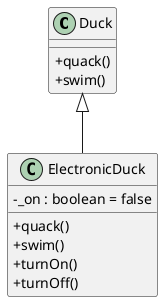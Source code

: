 @startuml
skinparam classAttributeIconSize 0
    
    class Duck {
        +quack()
        +swim()
    }

    class ElectronicDuck {
        - _on : boolean = false
        +quack()
        +swim()
        +turnOn()
        +turnOff()
    }

    Duck <|-- ElectronicDuck


@enduml
